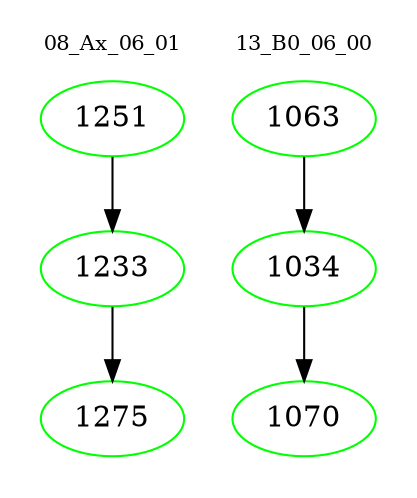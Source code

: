 digraph{
subgraph cluster_0 {
color = white
label = "08_Ax_06_01";
fontsize=10;
T0_1251 [label="1251", color="green"]
T0_1251 -> T0_1233 [color="black"]
T0_1233 [label="1233", color="green"]
T0_1233 -> T0_1275 [color="black"]
T0_1275 [label="1275", color="green"]
}
subgraph cluster_1 {
color = white
label = "13_B0_06_00";
fontsize=10;
T1_1063 [label="1063", color="green"]
T1_1063 -> T1_1034 [color="black"]
T1_1034 [label="1034", color="green"]
T1_1034 -> T1_1070 [color="black"]
T1_1070 [label="1070", color="green"]
}
}
